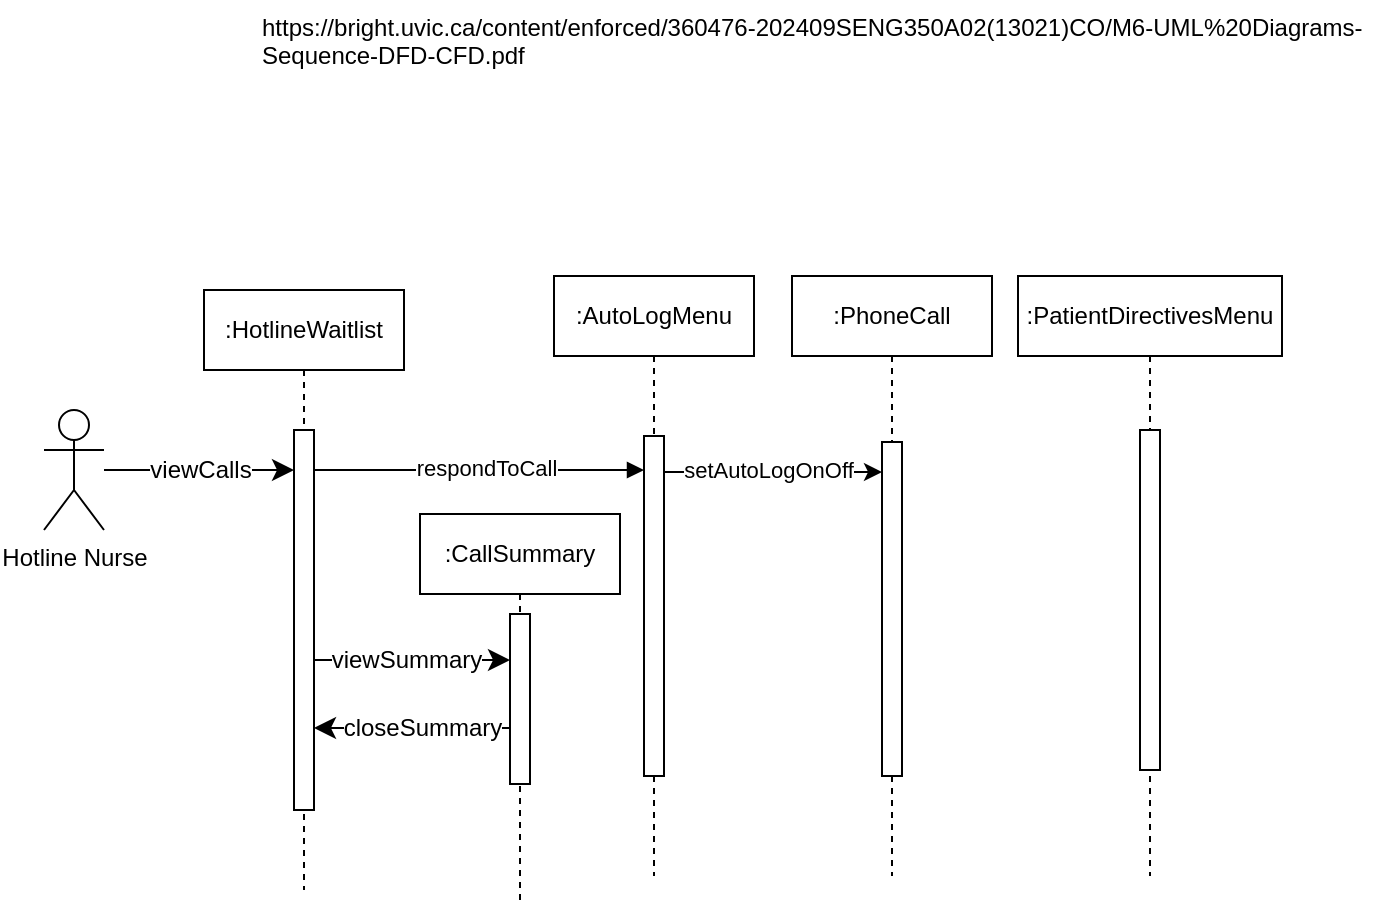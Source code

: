 <mxfile version="24.7.17">
  <diagram name="Page-1" id="2YBvvXClWsGukQMizWep">
    <mxGraphModel dx="823" dy="1628" grid="0" gridSize="10" guides="1" tooltips="1" connect="1" arrows="1" fold="1" page="1" pageScale="1" pageWidth="850" pageHeight="1100" background="#ffffff" math="0" shadow="0">
      <root>
        <mxCell id="0" />
        <mxCell id="1" parent="0" />
        <mxCell id="RHNPkDgYrurRSabkHHdY-1" value=":CallSummary" style="shape=umlLifeline;perimeter=lifelinePerimeter;whiteSpace=wrap;html=1;container=0;dropTarget=0;collapsible=0;recursiveResize=0;outlineConnect=0;portConstraint=eastwest;newEdgeStyle={&quot;edgeStyle&quot;:&quot;elbowEdgeStyle&quot;,&quot;elbow&quot;:&quot;vertical&quot;,&quot;curved&quot;:0,&quot;rounded&quot;:0};" parent="1" vertex="1">
          <mxGeometry x="298" y="152" width="100" height="195" as="geometry" />
        </mxCell>
        <mxCell id="RHNPkDgYrurRSabkHHdY-2" value="" style="html=1;points=[];perimeter=orthogonalPerimeter;outlineConnect=0;targetShapes=umlLifeline;portConstraint=eastwest;newEdgeStyle={&quot;edgeStyle&quot;:&quot;elbowEdgeStyle&quot;,&quot;elbow&quot;:&quot;vertical&quot;,&quot;curved&quot;:0,&quot;rounded&quot;:0};" parent="RHNPkDgYrurRSabkHHdY-1" vertex="1">
          <mxGeometry x="45" y="50" width="10" height="85" as="geometry" />
        </mxCell>
        <mxCell id="aM9ryv3xv72pqoxQDRHE-1" value=":HotlineWaitlist" style="shape=umlLifeline;perimeter=lifelinePerimeter;whiteSpace=wrap;html=1;container=0;dropTarget=0;collapsible=0;recursiveResize=0;outlineConnect=0;portConstraint=eastwest;newEdgeStyle={&quot;edgeStyle&quot;:&quot;elbowEdgeStyle&quot;,&quot;elbow&quot;:&quot;vertical&quot;,&quot;curved&quot;:0,&quot;rounded&quot;:0};" parent="1" vertex="1">
          <mxGeometry x="190" y="40" width="100" height="300" as="geometry" />
        </mxCell>
        <mxCell id="aM9ryv3xv72pqoxQDRHE-2" value="" style="html=1;points=[];perimeter=orthogonalPerimeter;outlineConnect=0;targetShapes=umlLifeline;portConstraint=eastwest;newEdgeStyle={&quot;edgeStyle&quot;:&quot;elbowEdgeStyle&quot;,&quot;elbow&quot;:&quot;vertical&quot;,&quot;curved&quot;:0,&quot;rounded&quot;:0};" parent="aM9ryv3xv72pqoxQDRHE-1" vertex="1">
          <mxGeometry x="45" y="70" width="10" height="190" as="geometry" />
        </mxCell>
        <mxCell id="aM9ryv3xv72pqoxQDRHE-5" value=":AutoLogMenu" style="shape=umlLifeline;perimeter=lifelinePerimeter;whiteSpace=wrap;html=1;container=0;dropTarget=0;collapsible=0;recursiveResize=0;outlineConnect=0;portConstraint=eastwest;newEdgeStyle={&quot;edgeStyle&quot;:&quot;elbowEdgeStyle&quot;,&quot;elbow&quot;:&quot;vertical&quot;,&quot;curved&quot;:0,&quot;rounded&quot;:0};" parent="1" vertex="1">
          <mxGeometry x="365" y="33" width="100" height="300" as="geometry" />
        </mxCell>
        <mxCell id="aM9ryv3xv72pqoxQDRHE-6" value="" style="html=1;points=[];perimeter=orthogonalPerimeter;outlineConnect=0;targetShapes=umlLifeline;portConstraint=eastwest;newEdgeStyle={&quot;edgeStyle&quot;:&quot;elbowEdgeStyle&quot;,&quot;elbow&quot;:&quot;vertical&quot;,&quot;curved&quot;:0,&quot;rounded&quot;:0};" parent="aM9ryv3xv72pqoxQDRHE-5" vertex="1">
          <mxGeometry x="45" y="80" width="10" height="170" as="geometry" />
        </mxCell>
        <mxCell id="aM9ryv3xv72pqoxQDRHE-7" value="respondToCall" style="html=1;verticalAlign=bottom;endArrow=block;edgeStyle=elbowEdgeStyle;elbow=vertical;curved=0;rounded=0;" parent="1" source="aM9ryv3xv72pqoxQDRHE-2" target="aM9ryv3xv72pqoxQDRHE-6" edge="1">
          <mxGeometry x="0.042" y="-8" relative="1" as="geometry">
            <mxPoint x="273" y="140" as="sourcePoint" />
            <Array as="points">
              <mxPoint x="258" y="130" />
            </Array>
            <mxPoint as="offset" />
          </mxGeometry>
        </mxCell>
        <mxCell id="i3M_OFwmckyPAahh1EgH-1" value="viewCalls" style="edgeStyle=none;curved=1;rounded=0;orthogonalLoop=1;jettySize=auto;html=1;fontSize=12;startSize=8;endSize=8;" parent="1" source="Z-BcCN-S7nezpBg1_b4o-1" target="aM9ryv3xv72pqoxQDRHE-2" edge="1">
          <mxGeometry x="-0.001" relative="1" as="geometry">
            <mxPoint as="offset" />
          </mxGeometry>
        </mxCell>
        <mxCell id="Z-BcCN-S7nezpBg1_b4o-1" value="Hotline Nurse" style="shape=umlActor;verticalLabelPosition=bottom;verticalAlign=top;html=1;outlineConnect=0;" parent="1" vertex="1">
          <mxGeometry x="110" y="100" width="30" height="60" as="geometry" />
        </mxCell>
        <UserObject label="https://bright.uvic.ca/content/enforced/360476-202409SENG350A02(13021)CO/M6-UML%20Diagrams-Sequence-DFD-CFD.pdf" link="https://bright.uvic.ca/content/enforced/360476-202409SENG350A02(13021)CO/M6-UML%20Diagrams-Sequence-DFD-CFD.pdf" id="Z-BcCN-S7nezpBg1_b4o-2">
          <mxCell style="text;whiteSpace=wrap;" parent="1" vertex="1">
            <mxGeometry x="217" y="-105" width="560" height="50" as="geometry" />
          </mxCell>
        </UserObject>
        <mxCell id="RHNPkDgYrurRSabkHHdY-13" style="edgeStyle=elbowEdgeStyle;curved=0;rounded=0;orthogonalLoop=1;jettySize=auto;html=1;elbow=horizontal;fontSize=12;startSize=8;endSize=8;" parent="1" source="aM9ryv3xv72pqoxQDRHE-2" target="RHNPkDgYrurRSabkHHdY-2" edge="1">
          <mxGeometry relative="1" as="geometry">
            <Array as="points">
              <mxPoint x="300" y="225" />
            </Array>
          </mxGeometry>
        </mxCell>
        <mxCell id="RHNPkDgYrurRSabkHHdY-14" value="viewSummary" style="edgeLabel;html=1;align=center;verticalAlign=middle;resizable=0;points=[];fontSize=12;" parent="RHNPkDgYrurRSabkHHdY-13" vertex="1" connectable="0">
          <mxGeometry x="0.09" y="-1" relative="1" as="geometry">
            <mxPoint x="-8" y="-1" as="offset" />
          </mxGeometry>
        </mxCell>
        <mxCell id="RHNPkDgYrurRSabkHHdY-15" style="edgeStyle=elbowEdgeStyle;curved=0;rounded=0;orthogonalLoop=1;jettySize=auto;html=1;elbow=horizontal;fontSize=12;startSize=8;endSize=8;" parent="1" source="RHNPkDgYrurRSabkHHdY-2" target="aM9ryv3xv72pqoxQDRHE-2" edge="1">
          <mxGeometry relative="1" as="geometry">
            <Array as="points">
              <mxPoint x="300" y="259" />
            </Array>
          </mxGeometry>
        </mxCell>
        <mxCell id="RHNPkDgYrurRSabkHHdY-16" value="closeSummary" style="edgeLabel;html=1;align=center;verticalAlign=middle;resizable=0;points=[];fontSize=12;" parent="RHNPkDgYrurRSabkHHdY-15" vertex="1" connectable="0">
          <mxGeometry x="-0.096" relative="1" as="geometry">
            <mxPoint as="offset" />
          </mxGeometry>
        </mxCell>
        <mxCell id="RHNPkDgYrurRSabkHHdY-17" value=":PhoneCall" style="shape=umlLifeline;perimeter=lifelinePerimeter;whiteSpace=wrap;html=1;container=0;dropTarget=0;collapsible=0;recursiveResize=0;outlineConnect=0;portConstraint=eastwest;newEdgeStyle={&quot;edgeStyle&quot;:&quot;elbowEdgeStyle&quot;,&quot;elbow&quot;:&quot;vertical&quot;,&quot;curved&quot;:0,&quot;rounded&quot;:0};" parent="1" vertex="1">
          <mxGeometry x="484" y="33" width="100" height="300" as="geometry" />
        </mxCell>
        <mxCell id="RHNPkDgYrurRSabkHHdY-18" value="" style="html=1;points=[];perimeter=orthogonalPerimeter;outlineConnect=0;targetShapes=umlLifeline;portConstraint=eastwest;newEdgeStyle={&quot;edgeStyle&quot;:&quot;elbowEdgeStyle&quot;,&quot;elbow&quot;:&quot;vertical&quot;,&quot;curved&quot;:0,&quot;rounded&quot;:0};" parent="RHNPkDgYrurRSabkHHdY-17" vertex="1">
          <mxGeometry x="45" y="83" width="10" height="167" as="geometry" />
        </mxCell>
        <mxCell id="7lkKRf7icMrVWCr0AJnn-1" value="" style="edgeStyle=elbowEdgeStyle;rounded=0;orthogonalLoop=1;jettySize=auto;html=1;elbow=horizontal;curved=0;" parent="1" source="aM9ryv3xv72pqoxQDRHE-6" target="RHNPkDgYrurRSabkHHdY-18" edge="1">
          <mxGeometry relative="1" as="geometry">
            <Array as="points">
              <mxPoint x="481" y="131" />
            </Array>
          </mxGeometry>
        </mxCell>
        <mxCell id="t098YgyUy23xCTBI9pAR-4" value="setAutoLogOnOff" style="edgeLabel;html=1;align=center;verticalAlign=middle;resizable=0;points=[];" parent="7lkKRf7icMrVWCr0AJnn-1" vertex="1" connectable="0">
          <mxGeometry x="-0.03" y="3" relative="1" as="geometry">
            <mxPoint x="-1" y="2" as="offset" />
          </mxGeometry>
        </mxCell>
        <mxCell id="t098YgyUy23xCTBI9pAR-2" value=":PatientDirectivesMenu" style="shape=umlLifeline;perimeter=lifelinePerimeter;whiteSpace=wrap;html=1;container=0;dropTarget=0;collapsible=0;recursiveResize=0;outlineConnect=0;portConstraint=eastwest;newEdgeStyle={&quot;edgeStyle&quot;:&quot;elbowEdgeStyle&quot;,&quot;elbow&quot;:&quot;vertical&quot;,&quot;curved&quot;:0,&quot;rounded&quot;:0};" parent="1" vertex="1">
          <mxGeometry x="597" y="33" width="132" height="300" as="geometry" />
        </mxCell>
        <mxCell id="t098YgyUy23xCTBI9pAR-3" value="" style="html=1;points=[];perimeter=orthogonalPerimeter;outlineConnect=0;targetShapes=umlLifeline;portConstraint=eastwest;newEdgeStyle={&quot;edgeStyle&quot;:&quot;elbowEdgeStyle&quot;,&quot;elbow&quot;:&quot;vertical&quot;,&quot;curved&quot;:0,&quot;rounded&quot;:0};" parent="t098YgyUy23xCTBI9pAR-2" vertex="1">
          <mxGeometry x="61" y="77" width="10" height="170" as="geometry" />
        </mxCell>
      </root>
    </mxGraphModel>
  </diagram>
</mxfile>
